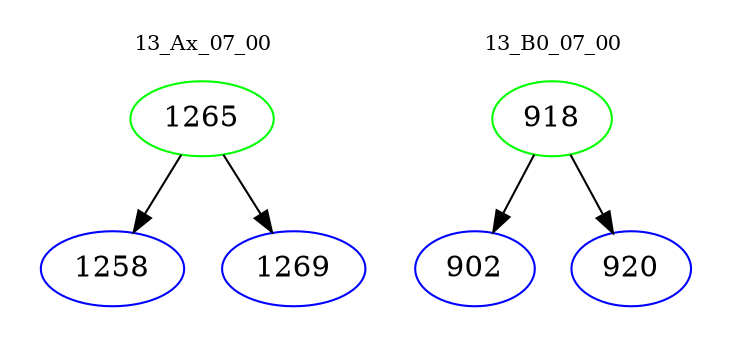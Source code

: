 digraph{
subgraph cluster_0 {
color = white
label = "13_Ax_07_00";
fontsize=10;
T0_1265 [label="1265", color="green"]
T0_1265 -> T0_1258 [color="black"]
T0_1258 [label="1258", color="blue"]
T0_1265 -> T0_1269 [color="black"]
T0_1269 [label="1269", color="blue"]
}
subgraph cluster_1 {
color = white
label = "13_B0_07_00";
fontsize=10;
T1_918 [label="918", color="green"]
T1_918 -> T1_902 [color="black"]
T1_902 [label="902", color="blue"]
T1_918 -> T1_920 [color="black"]
T1_920 [label="920", color="blue"]
}
}
